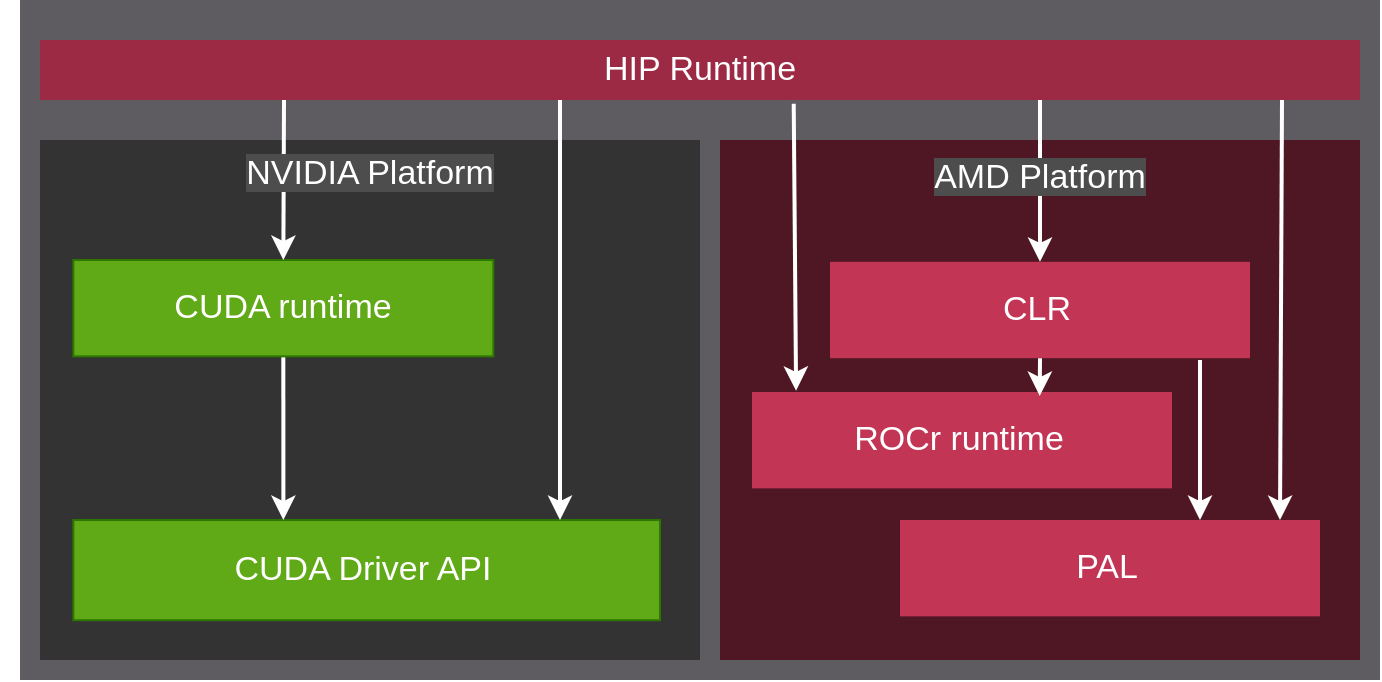 <mxfile>
    <diagram id="zBbb_w2fufU70cdOGtND" name="1 oldal">
        <mxGraphModel dx="1832" dy="899" grid="1" gridSize="10" guides="1" tooltips="1" connect="1" arrows="1" fold="1" page="0" pageScale="1" pageWidth="660" pageHeight="610" background="none" math="0" shadow="0">
            <root>
                <mxCell id="0"/>
                <mxCell id="1" parent="0"/>
                <mxCell id="5927" value="" style="rounded=0;whiteSpace=wrap;html=1;fillColor=#5E5B61;fontColor=#FFFFFF;strokeColor=none;spacing=0;" parent="1" vertex="1">
                    <mxGeometry y="10" width="680" height="340" as="geometry"/>
                </mxCell>
                <mxCell id="5928" value="Runtimes" style="text;strokeColor=none;fillColor=none;align=center;verticalAlign=middle;rounded=0;fontFamily=Helvetica;fontSize=17;fontColor=#FFFFFF;" parent="1" vertex="1">
                    <mxGeometry x="-10" y="30" width="610" height="30" as="geometry"/>
                </mxCell>
                <mxCell id="5945" value="" style="rounded=0;whiteSpace=wrap;html=1;fillColor=#9C2A44;fontColor=#FFFFFF;strokeColor=none;" parent="1" vertex="1">
                    <mxGeometry x="10" y="30" width="660" height="30" as="geometry"/>
                </mxCell>
                <mxCell id="5946" value="&lt;font face=&quot;Helvetica&quot;&gt;HIP Runtime&lt;/font&gt;" style="text;html=1;strokeColor=none;fillColor=none;align=center;verticalAlign=middle;whiteSpace=wrap;rounded=0;fontSize=17;fontColor=#FFFFFF;" parent="1" vertex="1">
                    <mxGeometry x="10" y="30" width="660" height="30" as="geometry"/>
                </mxCell>
                <mxCell id="UvHuP5o6jSuoLTm0AUZA-5953" value="" style="group" parent="1" vertex="1" connectable="0">
                    <mxGeometry x="10" y="80" width="330" height="260" as="geometry"/>
                </mxCell>
                <mxCell id="5925" value="" style="rounded=0;whiteSpace=wrap;html=1;fillColor=#333333;fontColor=#FFFFFF;strokeColor=none;" parent="UvHuP5o6jSuoLTm0AUZA-5953" vertex="1">
                    <mxGeometry width="330" height="260" as="geometry"/>
                </mxCell>
                <mxCell id="UvHuP5o6jSuoLTm0AUZA-5952" value="" style="group" parent="UvHuP5o6jSuoLTm0AUZA-5953" vertex="1" connectable="0">
                    <mxGeometry x="16.67" y="190.003" width="293.33" height="50.107" as="geometry"/>
                </mxCell>
                <mxCell id="UvHuP5o6jSuoLTm0AUZA-5950" value="" style="rounded=0;whiteSpace=wrap;html=1;fillColor=#60a917;fontColor=#ffffff;strokeColor=#2D7600;" parent="UvHuP5o6jSuoLTm0AUZA-5952" vertex="1">
                    <mxGeometry width="293.33" height="50.107" as="geometry"/>
                </mxCell>
                <mxCell id="UvHuP5o6jSuoLTm0AUZA-5951" value="&lt;div&gt;CUDA Driver API&lt;/div&gt;" style="text;html=1;strokeColor=none;fillColor=none;align=center;verticalAlign=middle;whiteSpace=wrap;rounded=0;fontSize=17;fontColor=#FFFFFF;" parent="UvHuP5o6jSuoLTm0AUZA-5952" vertex="1">
                    <mxGeometry x="10.964" y="8.351" width="266.799" height="33.405" as="geometry"/>
                </mxCell>
                <mxCell id="5948" value="" style="endArrow=classic;startArrow=none;html=1;rounded=0;strokeWidth=2;startFill=0;exitX=0.5;exitY=1;exitDx=0;exitDy=0;entryX=0.358;entryY=0;entryDx=0;entryDy=0;entryPerimeter=0;strokeColor=#FFFFFF;" edge="1" parent="UvHuP5o6jSuoLTm0AUZA-5953" source="5967" target="UvHuP5o6jSuoLTm0AUZA-5950">
                    <mxGeometry width="50" height="50" relative="1" as="geometry">
                        <mxPoint x="103.335" y="108.22" as="sourcePoint"/>
                        <mxPoint x="85" y="145.6" as="targetPoint"/>
                    </mxGeometry>
                </mxCell>
                <mxCell id="5966" value="" style="group" vertex="1" connectable="0" parent="UvHuP5o6jSuoLTm0AUZA-5953">
                    <mxGeometry x="16.67" y="60" width="210" height="48.18" as="geometry"/>
                </mxCell>
                <mxCell id="5967" value="" style="rounded=0;whiteSpace=wrap;html=1;fillColor=#60a917;fontColor=#ffffff;strokeColor=#2D7600;" vertex="1" parent="5966">
                    <mxGeometry width="210.0" height="48.18" as="geometry"/>
                </mxCell>
                <mxCell id="5968" value="&lt;div&gt;CUDA runtime&lt;/div&gt;" style="text;html=1;strokeColor=none;fillColor=none;align=center;verticalAlign=middle;whiteSpace=wrap;rounded=0;fontSize=17;fontColor=#FFFFFF;" vertex="1" parent="5966">
                    <mxGeometry x="9.5" y="8.03" width="191.006" height="32.12" as="geometry"/>
                </mxCell>
                <mxCell id="UvHuP5o6jSuoLTm0AUZA-5982" value="" style="endArrow=classic;startArrow=none;html=1;rounded=0;strokeWidth=2;startFill=0;strokeColor=#FFFFFF;" parent="1" edge="1">
                    <mxGeometry width="50" height="50" relative="1" as="geometry">
                        <mxPoint x="270" y="60" as="sourcePoint"/>
                        <mxPoint x="270" y="270" as="targetPoint"/>
                    </mxGeometry>
                </mxCell>
                <mxCell id="UvHuP5o6jSuoLTm0AUZA-5955" value="" style="rounded=0;whiteSpace=wrap;html=1;fillColor=#4F1623;fontColor=#FFFFFF;strokeColor=none;" parent="1" vertex="1">
                    <mxGeometry x="350" y="80" width="320" height="260" as="geometry"/>
                </mxCell>
                <mxCell id="5955" value="" style="group" vertex="1" connectable="0" parent="1">
                    <mxGeometry x="366" y="206" width="210" height="48.18" as="geometry"/>
                </mxCell>
                <mxCell id="5956" value="" style="rounded=0;whiteSpace=wrap;html=1;fillColor=#C23555;fontColor=#FFFFFF;strokeColor=none;" vertex="1" parent="5955">
                    <mxGeometry width="210.0" height="48.18" as="geometry"/>
                </mxCell>
                <mxCell id="5957" value="&lt;div&gt;ROCr runtime&lt;/div&gt;" style="text;html=1;strokeColor=none;fillColor=none;align=center;verticalAlign=middle;whiteSpace=wrap;rounded=0;fontSize=17;fontColor=#FFFFFF;" vertex="1" parent="5955">
                    <mxGeometry x="7.85" y="8.03" width="191.006" height="32.12" as="geometry"/>
                </mxCell>
                <mxCell id="5958" value="" style="group" vertex="1" connectable="0" parent="1">
                    <mxGeometry x="440" y="270" width="210" height="48.18" as="geometry"/>
                </mxCell>
                <mxCell id="5959" value="" style="rounded=0;whiteSpace=wrap;html=1;fillColor=#C23555;fontColor=#FFFFFF;strokeColor=none;" vertex="1" parent="5958">
                    <mxGeometry width="210.0" height="48.18" as="geometry"/>
                </mxCell>
                <mxCell id="5960" value="&lt;div&gt;PAL&lt;/div&gt;" style="text;html=1;strokeColor=none;fillColor=none;align=center;verticalAlign=middle;whiteSpace=wrap;rounded=0;fontSize=17;fontColor=#FFFFFF;" vertex="1" parent="5958">
                    <mxGeometry x="7.85" y="8.03" width="191.006" height="32.12" as="geometry"/>
                </mxCell>
                <mxCell id="UvHuP5o6jSuoLTm0AUZA-5986" value="" style="endArrow=classic;startArrow=none;html=1;rounded=0;strokeWidth=2;startFill=0;exitX=0.571;exitY=1.064;exitDx=0;exitDy=0;exitPerimeter=0;entryX=0.105;entryY=-0.012;entryDx=0;entryDy=0;entryPerimeter=0;strokeColor=#FFFFFF;" parent="1" edge="1" target="5956" source="5946">
                    <mxGeometry width="50" height="50" relative="1" as="geometry">
                        <mxPoint x="390" y="60" as="sourcePoint"/>
                        <mxPoint x="387" y="200" as="targetPoint"/>
                    </mxGeometry>
                </mxCell>
                <mxCell id="UvHuP5o6jSuoLTm0AUZA-5985" value="" style="endArrow=classic;startArrow=none;html=1;rounded=0;strokeWidth=2;startFill=0;strokeColor=#FFFFFF;" parent="1" edge="1">
                    <mxGeometry width="50" height="50" relative="1" as="geometry">
                        <mxPoint x="631" y="60" as="sourcePoint"/>
                        <mxPoint x="630" y="270" as="targetPoint"/>
                    </mxGeometry>
                </mxCell>
                <mxCell id="5962" value="" style="group" vertex="1" connectable="0" parent="1">
                    <mxGeometry x="405" y="140.91" width="210" height="48.18" as="geometry"/>
                </mxCell>
                <mxCell id="5963" value="" style="rounded=0;whiteSpace=wrap;html=1;fillColor=#C23555;fontColor=#FFFFFF;strokeColor=none;" vertex="1" parent="5962">
                    <mxGeometry width="210.0" height="48.18" as="geometry"/>
                </mxCell>
                <mxCell id="5964" value="&lt;div&gt;CLR&lt;/div&gt;" style="text;html=1;strokeColor=none;fillColor=none;align=center;verticalAlign=middle;whiteSpace=wrap;rounded=0;fontSize=17;fontColor=#FFFFFF;" vertex="1" parent="5962">
                    <mxGeometry x="7.85" y="8.03" width="191.006" height="32.12" as="geometry"/>
                </mxCell>
                <mxCell id="5965" value="" style="endArrow=classic;startArrow=none;html=1;rounded=0;strokeWidth=2;startFill=0;entryX=0.5;entryY=0;entryDx=0;entryDy=0;strokeColor=#FFFFFF;" edge="1" parent="1" target="5963">
                    <mxGeometry width="50" height="50" relative="1" as="geometry">
                        <mxPoint x="510" y="60" as="sourcePoint"/>
                        <mxPoint x="640" y="290" as="targetPoint"/>
                    </mxGeometry>
                </mxCell>
                <mxCell id="5969" value="" style="endArrow=classic;startArrow=none;html=1;rounded=0;strokeWidth=2;startFill=0;strokeColor=#FFFFFF;" edge="1" parent="1">
                    <mxGeometry width="50" height="50" relative="1" as="geometry">
                        <mxPoint x="590" y="190" as="sourcePoint"/>
                        <mxPoint x="590" y="270" as="targetPoint"/>
                    </mxGeometry>
                </mxCell>
                <mxCell id="5971" value="" style="endArrow=classic;startArrow=none;html=1;rounded=0;strokeWidth=2;startFill=0;exitX=0.5;exitY=1;exitDx=0;exitDy=0;entryX=0.685;entryY=0.041;entryDx=0;entryDy=0;entryPerimeter=0;strokeColor=#FFFFFF;" edge="1" parent="1" source="5963" target="5956">
                    <mxGeometry width="50" height="50" relative="1" as="geometry">
                        <mxPoint x="600" y="200" as="sourcePoint"/>
                        <mxPoint x="600" y="280" as="targetPoint"/>
                    </mxGeometry>
                </mxCell>
                <mxCell id="UvHuP5o6jSuoLTm0AUZA-5981" value="" style="endArrow=classic;startArrow=none;html=1;rounded=0;strokeWidth=2;startFill=0;entryX=0.5;entryY=0;entryDx=0;entryDy=0;strokeColor=#FFFFFF;" parent="1" target="5967" edge="1">
                    <mxGeometry width="50" height="50" relative="1" as="geometry">
                        <mxPoint x="132" y="60" as="sourcePoint"/>
                        <mxPoint x="95" y="140" as="targetPoint"/>
                    </mxGeometry>
                </mxCell>
                <mxCell id="UvHuP5o6jSuoLTm0AUZA-5957" value="&lt;font face=&quot;Helvetica&quot;&gt;&lt;span style=&quot;background-color: rgb(77, 77, 77);&quot;&gt;AMD Platform&lt;/span&gt;&lt;br&gt;&lt;/font&gt;" style="text;html=1;strokeColor=none;fillColor=none;align=center;verticalAlign=middle;whiteSpace=wrap;rounded=0;fontSize=17;fontColor=#FFFFFF;" parent="1" vertex="1">
                    <mxGeometry x="440" y="84" width="140" height="30" as="geometry"/>
                </mxCell>
                <mxCell id="5926" value="&lt;font style=&quot;background-color: rgb(77, 77, 77);&quot;&gt;NVIDIA Platform&lt;/font&gt;" style="text;html=1;strokeColor=none;fillColor=none;align=center;verticalAlign=middle;whiteSpace=wrap;rounded=0;fontSize=17;fontColor=#FFFFFF;" parent="1" vertex="1">
                    <mxGeometry x="10" y="80" width="330" height="34.039" as="geometry"/>
                </mxCell>
            </root>
        </mxGraphModel>
    </diagram>
</mxfile>